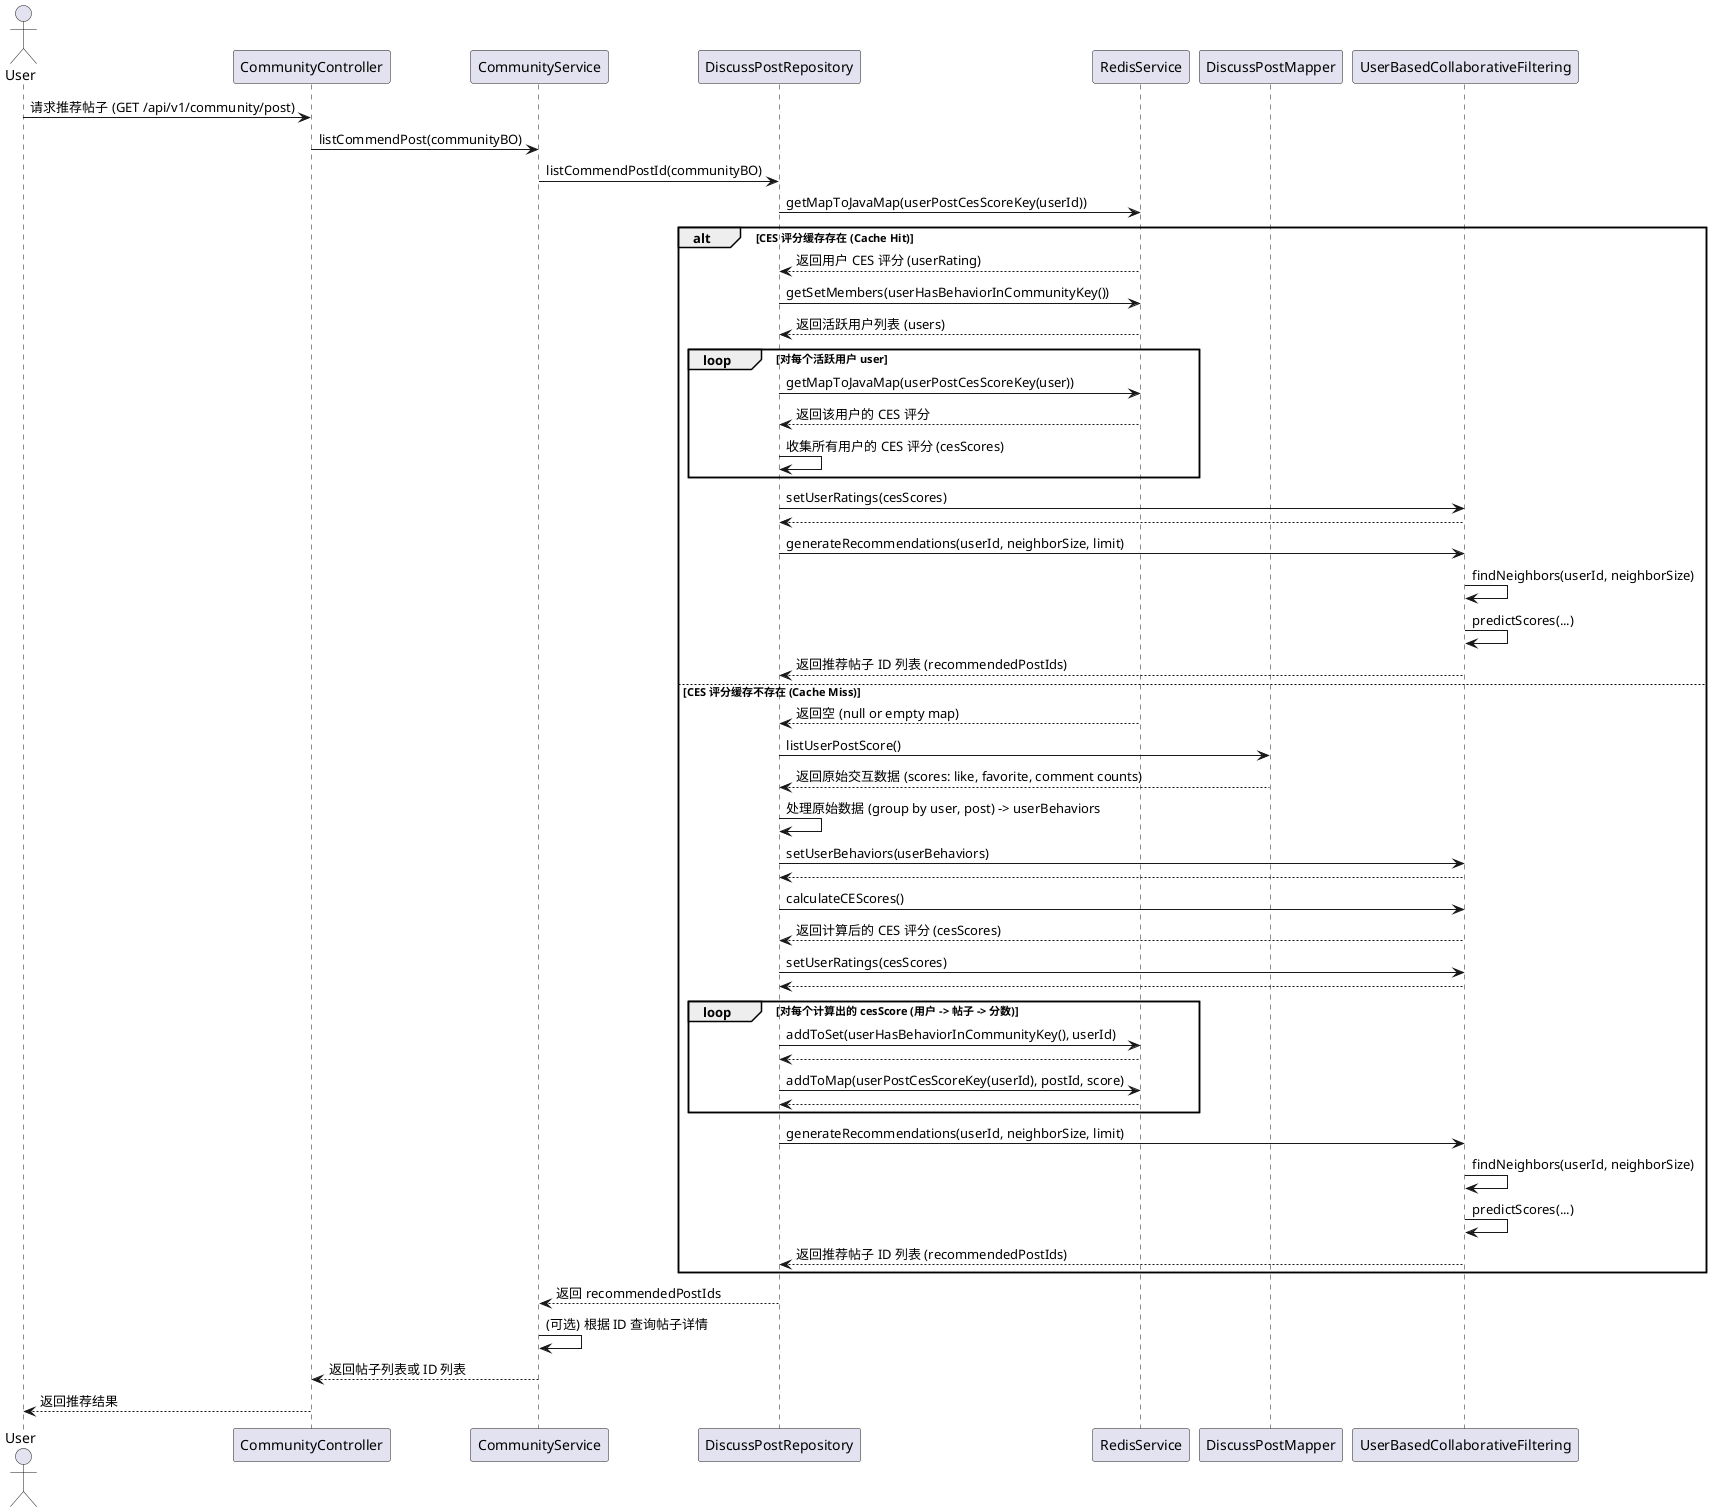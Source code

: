 @startuml Discuss Post Recommendation Sequence

actor User
participant CommunityController
participant CommunityService
participant DiscussPostRepository as Repo
participant RedisService
participant DiscussPostMapper as Mapper
participant UserBasedCollaborativeFiltering as Recommender

User -> CommunityController: 请求推荐帖子 (GET /api/v1/community/post)
CommunityController -> CommunityService: listCommendPost(communityBO)
CommunityService -> Repo: listCommendPostId(communityBO)

Repo -> RedisService: getMapToJavaMap(userPostCesScoreKey(userId))
alt CES 评分缓存存在 (Cache Hit)
    RedisService --> Repo: 返回用户 CES 评分 (userRating)
    Repo -> RedisService: getSetMembers(userHasBehaviorInCommunityKey())
    RedisService --> Repo: 返回活跃用户列表 (users)
    loop 对每个活跃用户 user
        Repo -> RedisService: getMapToJavaMap(userPostCesScoreKey(user))
        RedisService --> Repo: 返回该用户的 CES 评分
        Repo -> Repo: 收集所有用户的 CES 评分 (cesScores)
    end
    Repo -> Recommender: setUserRatings(cesScores)
    Recommender --> Repo:
    Repo -> Recommender: generateRecommendations(userId, neighborSize, limit)
    Recommender -> Recommender: findNeighbors(userId, neighborSize)
    Recommender -> Recommender: predictScores(...)
    Recommender --> Repo: 返回推荐帖子 ID 列表 (recommendedPostIds)
else CES 评分缓存不存在 (Cache Miss)
    RedisService --> Repo: 返回空 (null or empty map)
    Repo -> Mapper: listUserPostScore()
    Mapper --> Repo: 返回原始交互数据 (scores: like, favorite, comment counts)
    Repo -> Repo: 处理原始数据 (group by user, post) -> userBehaviors
    Repo -> Recommender: setUserBehaviors(userBehaviors)
    Recommender --> Repo:
    Repo -> Recommender: calculateCEScores()
    Recommender --> Repo: 返回计算后的 CES 评分 (cesScores)
    Repo -> Recommender: setUserRatings(cesScores)
    Recommender --> Repo:
    loop 对每个计算出的 cesScore (用户 -> 帖子 -> 分数)
        Repo -> RedisService: addToSet(userHasBehaviorInCommunityKey(), userId)
        RedisService --> Repo:
        Repo -> RedisService: addToMap(userPostCesScoreKey(userId), postId, score)
        RedisService --> Repo:
    end
    Repo -> Recommender: generateRecommendations(userId, neighborSize, limit)
    Recommender -> Recommender: findNeighbors(userId, neighborSize)
    Recommender -> Recommender: predictScores(...)
    Recommender --> Repo: 返回推荐帖子 ID 列表 (recommendedPostIds)
end

Repo --> CommunityService: 返回 recommendedPostIds
CommunityService -> CommunityService: (可选) 根据 ID 查询帖子详情
CommunityService --> CommunityController: 返回帖子列表或 ID 列表
CommunityController --> User: 返回推荐结果

@enduml